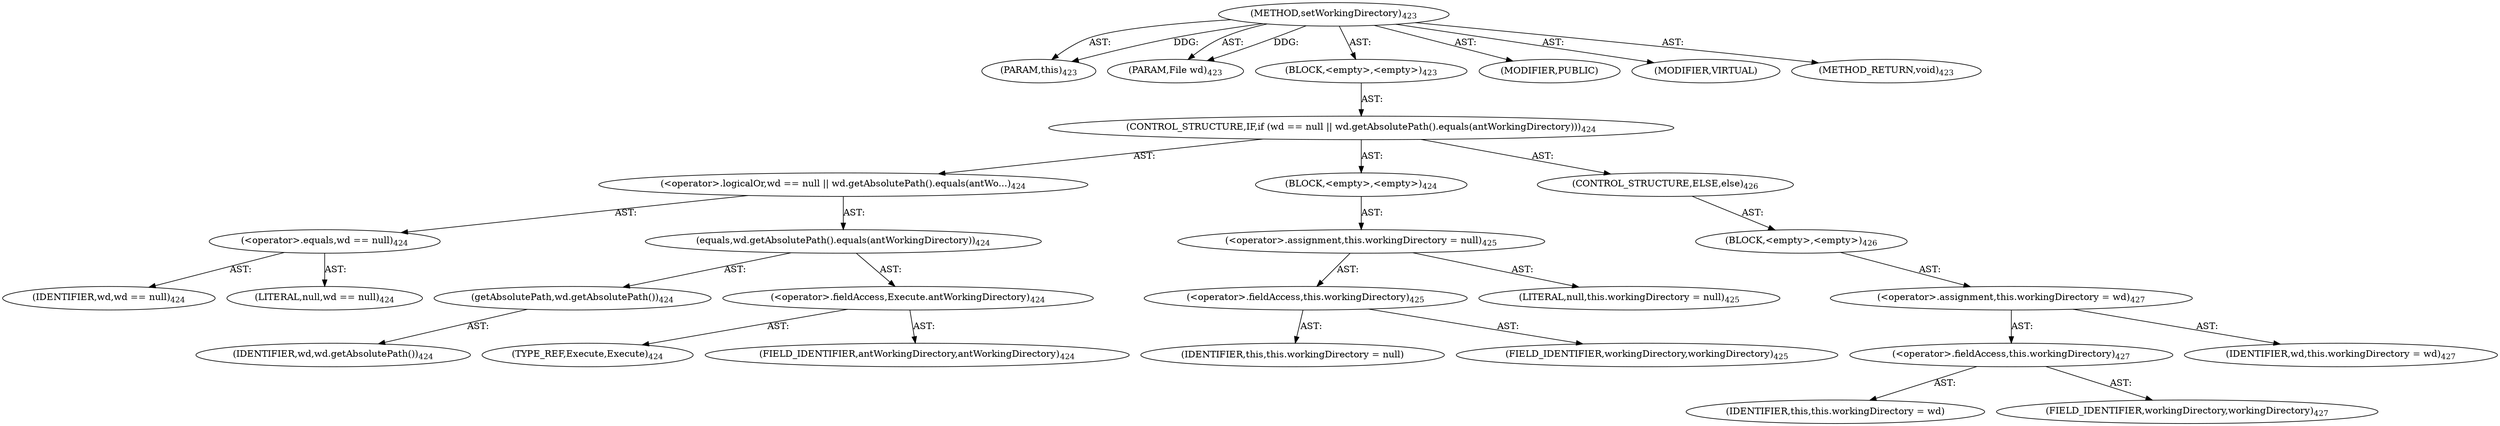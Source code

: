 digraph "setWorkingDirectory" {  
"111669149709" [label = <(METHOD,setWorkingDirectory)<SUB>423</SUB>> ]
"115964117035" [label = <(PARAM,this)<SUB>423</SUB>> ]
"115964117036" [label = <(PARAM,File wd)<SUB>423</SUB>> ]
"25769803830" [label = <(BLOCK,&lt;empty&gt;,&lt;empty&gt;)<SUB>423</SUB>> ]
"47244640292" [label = <(CONTROL_STRUCTURE,IF,if (wd == null || wd.getAbsolutePath().equals(antWorkingDirectory)))<SUB>424</SUB>> ]
"30064771222" [label = <(&lt;operator&gt;.logicalOr,wd == null || wd.getAbsolutePath().equals(antWo...)<SUB>424</SUB>> ]
"30064771223" [label = <(&lt;operator&gt;.equals,wd == null)<SUB>424</SUB>> ]
"68719476881" [label = <(IDENTIFIER,wd,wd == null)<SUB>424</SUB>> ]
"90194313272" [label = <(LITERAL,null,wd == null)<SUB>424</SUB>> ]
"30064771224" [label = <(equals,wd.getAbsolutePath().equals(antWorkingDirectory))<SUB>424</SUB>> ]
"30064771225" [label = <(getAbsolutePath,wd.getAbsolutePath())<SUB>424</SUB>> ]
"68719476882" [label = <(IDENTIFIER,wd,wd.getAbsolutePath())<SUB>424</SUB>> ]
"30064771226" [label = <(&lt;operator&gt;.fieldAccess,Execute.antWorkingDirectory)<SUB>424</SUB>> ]
"180388626443" [label = <(TYPE_REF,Execute,Execute)<SUB>424</SUB>> ]
"55834574877" [label = <(FIELD_IDENTIFIER,antWorkingDirectory,antWorkingDirectory)<SUB>424</SUB>> ]
"25769803831" [label = <(BLOCK,&lt;empty&gt;,&lt;empty&gt;)<SUB>424</SUB>> ]
"30064771227" [label = <(&lt;operator&gt;.assignment,this.workingDirectory = null)<SUB>425</SUB>> ]
"30064771228" [label = <(&lt;operator&gt;.fieldAccess,this.workingDirectory)<SUB>425</SUB>> ]
"68719476883" [label = <(IDENTIFIER,this,this.workingDirectory = null)> ]
"55834574878" [label = <(FIELD_IDENTIFIER,workingDirectory,workingDirectory)<SUB>425</SUB>> ]
"90194313273" [label = <(LITERAL,null,this.workingDirectory = null)<SUB>425</SUB>> ]
"47244640293" [label = <(CONTROL_STRUCTURE,ELSE,else)<SUB>426</SUB>> ]
"25769803832" [label = <(BLOCK,&lt;empty&gt;,&lt;empty&gt;)<SUB>426</SUB>> ]
"30064771229" [label = <(&lt;operator&gt;.assignment,this.workingDirectory = wd)<SUB>427</SUB>> ]
"30064771230" [label = <(&lt;operator&gt;.fieldAccess,this.workingDirectory)<SUB>427</SUB>> ]
"68719476884" [label = <(IDENTIFIER,this,this.workingDirectory = wd)> ]
"55834574879" [label = <(FIELD_IDENTIFIER,workingDirectory,workingDirectory)<SUB>427</SUB>> ]
"68719476885" [label = <(IDENTIFIER,wd,this.workingDirectory = wd)<SUB>427</SUB>> ]
"133143986224" [label = <(MODIFIER,PUBLIC)> ]
"133143986225" [label = <(MODIFIER,VIRTUAL)> ]
"128849018893" [label = <(METHOD_RETURN,void)<SUB>423</SUB>> ]
  "111669149709" -> "115964117035"  [ label = "AST: "] 
  "111669149709" -> "115964117036"  [ label = "AST: "] 
  "111669149709" -> "25769803830"  [ label = "AST: "] 
  "111669149709" -> "133143986224"  [ label = "AST: "] 
  "111669149709" -> "133143986225"  [ label = "AST: "] 
  "111669149709" -> "128849018893"  [ label = "AST: "] 
  "25769803830" -> "47244640292"  [ label = "AST: "] 
  "47244640292" -> "30064771222"  [ label = "AST: "] 
  "47244640292" -> "25769803831"  [ label = "AST: "] 
  "47244640292" -> "47244640293"  [ label = "AST: "] 
  "30064771222" -> "30064771223"  [ label = "AST: "] 
  "30064771222" -> "30064771224"  [ label = "AST: "] 
  "30064771223" -> "68719476881"  [ label = "AST: "] 
  "30064771223" -> "90194313272"  [ label = "AST: "] 
  "30064771224" -> "30064771225"  [ label = "AST: "] 
  "30064771224" -> "30064771226"  [ label = "AST: "] 
  "30064771225" -> "68719476882"  [ label = "AST: "] 
  "30064771226" -> "180388626443"  [ label = "AST: "] 
  "30064771226" -> "55834574877"  [ label = "AST: "] 
  "25769803831" -> "30064771227"  [ label = "AST: "] 
  "30064771227" -> "30064771228"  [ label = "AST: "] 
  "30064771227" -> "90194313273"  [ label = "AST: "] 
  "30064771228" -> "68719476883"  [ label = "AST: "] 
  "30064771228" -> "55834574878"  [ label = "AST: "] 
  "47244640293" -> "25769803832"  [ label = "AST: "] 
  "25769803832" -> "30064771229"  [ label = "AST: "] 
  "30064771229" -> "30064771230"  [ label = "AST: "] 
  "30064771229" -> "68719476885"  [ label = "AST: "] 
  "30064771230" -> "68719476884"  [ label = "AST: "] 
  "30064771230" -> "55834574879"  [ label = "AST: "] 
  "111669149709" -> "115964117035"  [ label = "DDG: "] 
  "111669149709" -> "115964117036"  [ label = "DDG: "] 
}
